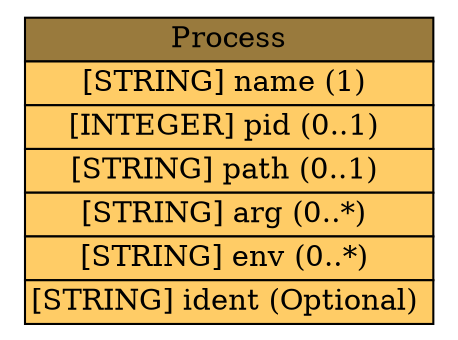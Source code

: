 digraph Process {
	graph [rankdir=LR];
	node [label="\N"];
	graph [bb="0,0,206,148"];
	Process [label=<<table BORDER="0" CELLBORDER="1" CELLSPACING="0"> <tr > <td BGCOLOR="#997a3d" HREF="#" TITLE="The Process class is used to describe processes being executed on sources, targets, and analyzers. ">Process</td> </tr>" %<tr><td BGCOLOR="#FFCC66" HREF="#" TITLE="The name of the program being executed. This is a short name; path and argument information are provided elsewhere.">[STRING] name (1) </td></tr>%<tr><td BGCOLOR="#FFCC66" HREF="#" TITLE="The process identifier of the process.">[INTEGER] pid (0..1) </td></tr>%<tr><td BGCOLOR="#FFCC66" HREF="#" TITLE="The full path of the program being executed.">[STRING] path (0..1) </td></tr>%<tr><td BGCOLOR="#FFCC66" HREF="#" TITLE="A command-line argument to the program. Multiple arguments may be specified (they are assumed to have occurred in the same order they are provided) with multiple uses of arg.">[STRING] arg (0..*) </td></tr>%<tr><td BGCOLOR="#FFCC66" HREF="#" TITLE="An environment string associated with the process; generally of the format &quot;VARIABLE=value&quot;.  Multiple environment strings may be specified with multiple uses of env.">[STRING] env (0..*) </td></tr>%<tr><td BGCOLOR="#FFCC66" HREF="#" TITLE="A unique identifier for the process; see Section 3.2.9.">[STRING] ident (Optional) </td></tr>%</table>>, shape=plaintext, pos="103,74", width="2.8611", height="2.0694"];
}
